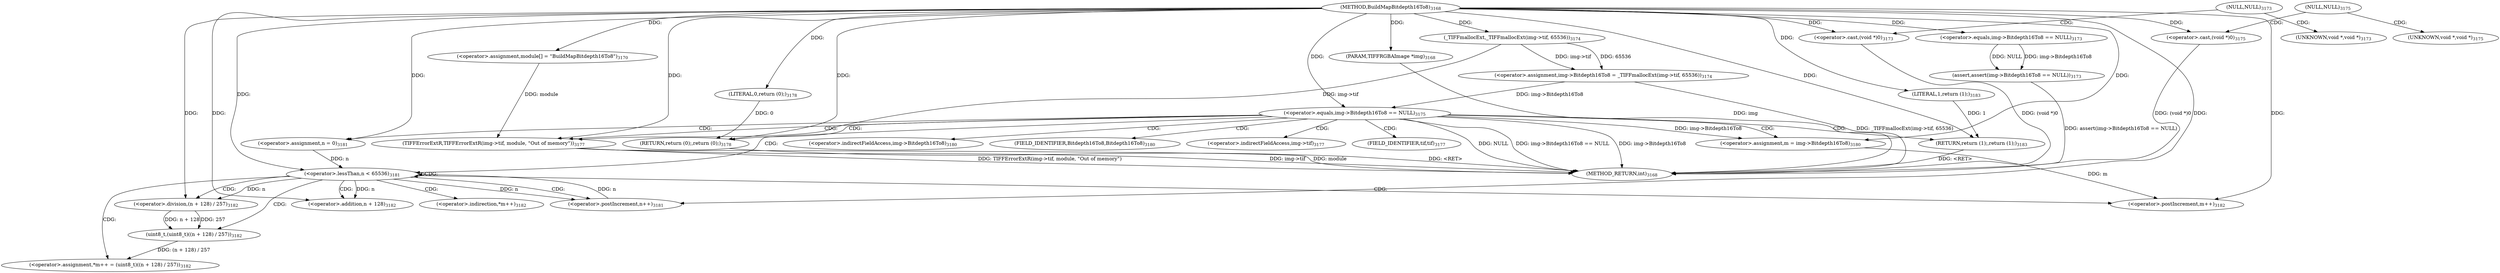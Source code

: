 digraph "BuildMapBitdepth16To8" {  
"62981" [label = <(METHOD,BuildMapBitdepth16To8)<SUB>3168</SUB>> ]
"63055" [label = <(METHOD_RETURN,int)<SUB>3168</SUB>> ]
"62982" [label = <(PARAM,TIFFRGBAImage *img)<SUB>3168</SUB>> ]
"62985" [label = <(&lt;operator&gt;.assignment,module[] = &quot;BuildMapBitdepth16To8&quot;)<SUB>3170</SUB>> ]
"62990" [label = <(assert,assert(img-&gt;Bitdepth16To8 == NULL))<SUB>3173</SUB>> ]
"63000" [label = <(&lt;operator&gt;.assignment,img-&gt;Bitdepth16To8 = _TIFFmallocExt(img-&gt;tif, 65536))<SUB>3174</SUB>> ]
"63028" [label = <(&lt;operator&gt;.assignment,m = img-&gt;Bitdepth16To8)<SUB>3180</SUB>> ]
"63053" [label = <(RETURN,return (1);,return (1);)<SUB>3183</SUB>> ]
"63010" [label = <(&lt;operator&gt;.equals,img-&gt;Bitdepth16To8 == NULL)<SUB>3175</SUB>> ]
"63038" [label = <(&lt;operator&gt;.lessThan,n &lt; 65536)<SUB>3181</SUB>> ]
"63041" [label = <(&lt;operator&gt;.postIncrement,n++)<SUB>3181</SUB>> ]
"63043" [label = <(&lt;operator&gt;.assignment,*m++ = (uint8_t)((n + 128) / 257))<SUB>3182</SUB>> ]
"63054" [label = <(LITERAL,1,return (1);)<SUB>3183</SUB>> ]
"62991" [label = <(&lt;operator&gt;.equals,img-&gt;Bitdepth16To8 == NULL)<SUB>3173</SUB>> ]
"63004" [label = <(_TIFFmallocExt,_TIFFmallocExt(img-&gt;tif, 65536))<SUB>3174</SUB>> ]
"63020" [label = <(TIFFErrorExtR,TIFFErrorExtR(img-&gt;tif, module, &quot;Out of memory&quot;))<SUB>3177</SUB>> ]
"63026" [label = <(RETURN,return (0);,return (0);)<SUB>3178</SUB>> ]
"63035" [label = <(&lt;operator&gt;.assignment,n = 0)<SUB>3181</SUB>> ]
"63027" [label = <(LITERAL,0,return (0);)<SUB>3178</SUB>> ]
"63047" [label = <(uint8_t,(uint8_t)((n + 128) / 257))<SUB>3182</SUB>> ]
"62997" [label = <(&lt;operator&gt;.cast,(void *)0)<SUB>3173</SUB>> ]
"63016" [label = <(&lt;operator&gt;.cast,(void *)0)<SUB>3175</SUB>> ]
"63045" [label = <(&lt;operator&gt;.postIncrement,m++)<SUB>3182</SUB>> ]
"63048" [label = <(&lt;operator&gt;.division,(n + 128) / 257)<SUB>3182</SUB>> ]
"63049" [label = <(&lt;operator&gt;.addition,n + 128)<SUB>3182</SUB>> ]
"63030" [label = <(&lt;operator&gt;.indirectFieldAccess,img-&gt;Bitdepth16To8)<SUB>3180</SUB>> ]
"62995" [label = <(NULL,NULL)<SUB>3173</SUB>> ]
"63014" [label = <(NULL,NULL)<SUB>3175</SUB>> ]
"63032" [label = <(FIELD_IDENTIFIER,Bitdepth16To8,Bitdepth16To8)<SUB>3180</SUB>> ]
"63044" [label = <(&lt;operator&gt;.indirection,*m++)<SUB>3182</SUB>> ]
"63021" [label = <(&lt;operator&gt;.indirectFieldAccess,img-&gt;tif)<SUB>3177</SUB>> ]
"63023" [label = <(FIELD_IDENTIFIER,tif,tif)<SUB>3177</SUB>> ]
"62998" [label = <(UNKNOWN,void *,void *)<SUB>3173</SUB>> ]
"63017" [label = <(UNKNOWN,void *,void *)<SUB>3175</SUB>> ]
  "63026" -> "63055"  [ label = "DDG: &lt;RET&gt;"] 
  "63053" -> "63055"  [ label = "DDG: &lt;RET&gt;"] 
  "62982" -> "63055"  [ label = "DDG: img"] 
  "62997" -> "63055"  [ label = "DDG: (void *)0"] 
  "62990" -> "63055"  [ label = "DDG: assert(img-&gt;Bitdepth16To8 == NULL)"] 
  "63000" -> "63055"  [ label = "DDG: _TIFFmallocExt(img-&gt;tif, 65536)"] 
  "63010" -> "63055"  [ label = "DDG: img-&gt;Bitdepth16To8"] 
  "63010" -> "63055"  [ label = "DDG: NULL"] 
  "63016" -> "63055"  [ label = "DDG: (void *)0"] 
  "63010" -> "63055"  [ label = "DDG: img-&gt;Bitdepth16To8 == NULL"] 
  "63020" -> "63055"  [ label = "DDG: img-&gt;tif"] 
  "63020" -> "63055"  [ label = "DDG: module"] 
  "63020" -> "63055"  [ label = "DDG: TIFFErrorExtR(img-&gt;tif, module, &quot;Out of memory&quot;)"] 
  "62981" -> "62982"  [ label = "DDG: "] 
  "62981" -> "62985"  [ label = "DDG: "] 
  "63004" -> "63000"  [ label = "DDG: img-&gt;tif"] 
  "63004" -> "63000"  [ label = "DDG: 65536"] 
  "63010" -> "63028"  [ label = "DDG: img-&gt;Bitdepth16To8"] 
  "63054" -> "63053"  [ label = "DDG: 1"] 
  "62981" -> "63053"  [ label = "DDG: "] 
  "62991" -> "62990"  [ label = "DDG: img-&gt;Bitdepth16To8"] 
  "62991" -> "62990"  [ label = "DDG: NULL"] 
  "62981" -> "63028"  [ label = "DDG: "] 
  "63047" -> "63043"  [ label = "DDG: (n + 128) / 257"] 
  "62981" -> "63054"  [ label = "DDG: "] 
  "62981" -> "62991"  [ label = "DDG: "] 
  "62981" -> "63004"  [ label = "DDG: "] 
  "63000" -> "63010"  [ label = "DDG: img-&gt;Bitdepth16To8"] 
  "62981" -> "63010"  [ label = "DDG: "] 
  "63027" -> "63026"  [ label = "DDG: 0"] 
  "62981" -> "63026"  [ label = "DDG: "] 
  "62981" -> "63035"  [ label = "DDG: "] 
  "63035" -> "63038"  [ label = "DDG: n"] 
  "63041" -> "63038"  [ label = "DDG: n"] 
  "62981" -> "63038"  [ label = "DDG: "] 
  "62981" -> "63041"  [ label = "DDG: "] 
  "63038" -> "63041"  [ label = "DDG: n"] 
  "63004" -> "63020"  [ label = "DDG: img-&gt;tif"] 
  "62985" -> "63020"  [ label = "DDG: module"] 
  "62981" -> "63020"  [ label = "DDG: "] 
  "62981" -> "63027"  [ label = "DDG: "] 
  "63048" -> "63047"  [ label = "DDG: n + 128"] 
  "63048" -> "63047"  [ label = "DDG: 257"] 
  "62981" -> "62997"  [ label = "DDG: "] 
  "62981" -> "63016"  [ label = "DDG: "] 
  "63028" -> "63045"  [ label = "DDG: m"] 
  "62981" -> "63045"  [ label = "DDG: "] 
  "63038" -> "63048"  [ label = "DDG: n"] 
  "62981" -> "63048"  [ label = "DDG: "] 
  "63038" -> "63049"  [ label = "DDG: n"] 
  "62981" -> "63049"  [ label = "DDG: "] 
  "63010" -> "63026"  [ label = "CDG: "] 
  "63010" -> "63021"  [ label = "CDG: "] 
  "63010" -> "63035"  [ label = "CDG: "] 
  "63010" -> "63030"  [ label = "CDG: "] 
  "63010" -> "63020"  [ label = "CDG: "] 
  "63010" -> "63023"  [ label = "CDG: "] 
  "63010" -> "63038"  [ label = "CDG: "] 
  "63010" -> "63053"  [ label = "CDG: "] 
  "63010" -> "63028"  [ label = "CDG: "] 
  "63010" -> "63032"  [ label = "CDG: "] 
  "63038" -> "63041"  [ label = "CDG: "] 
  "63038" -> "63049"  [ label = "CDG: "] 
  "63038" -> "63048"  [ label = "CDG: "] 
  "63038" -> "63044"  [ label = "CDG: "] 
  "63038" -> "63045"  [ label = "CDG: "] 
  "63038" -> "63038"  [ label = "CDG: "] 
  "63038" -> "63043"  [ label = "CDG: "] 
  "63038" -> "63047"  [ label = "CDG: "] 
  "62995" -> "62997"  [ label = "CDG: "] 
  "62995" -> "62998"  [ label = "CDG: "] 
  "63014" -> "63016"  [ label = "CDG: "] 
  "63014" -> "63017"  [ label = "CDG: "] 
}

